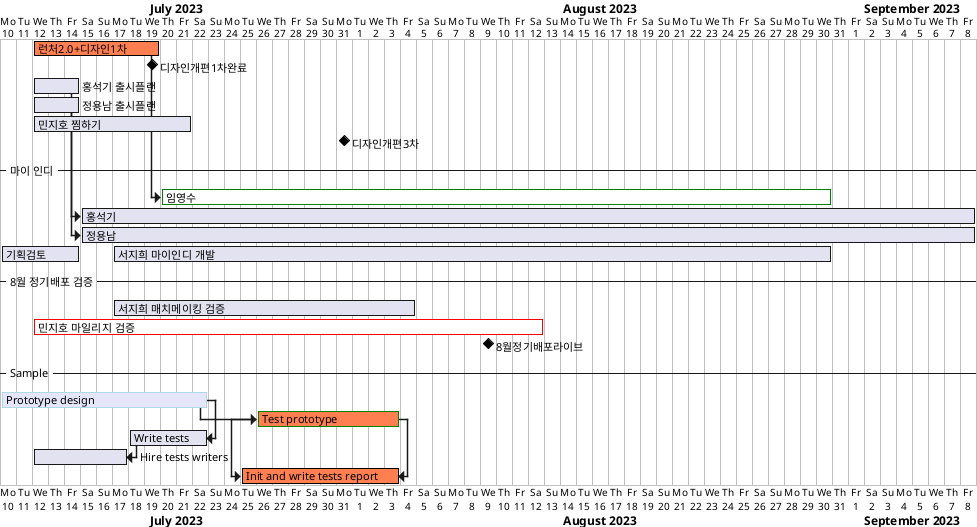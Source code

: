 @startgantt
'https://plantuml.com/gantt-diagram

Project starts 2023-07-10
[런처2.0+디자인1차] starts 2023-07-12 and ends 2023-07-19 and is colored in Coral/Black
[디자인개편1차완료] happens 2023-07-19
[홍석기 출시플랜] starts 2023-07-12 and ends 2023-07-14
[정용남 출시플랜] starts 2023-07-12 and ends 2023-07-14
[민지호 찜하기] starts 2023-07-12 and ends 2023-07-21
[디자인개편3차] happens 2023-07-31
-- 마이 인디 --
[임영수] starts after [런처2.0+디자인1차]'s end and ends 2023-08-30 and is colored in Light/Green
[홍석기] starts after [홍석기 출시플랜]'s end and ends 2023-09-08
[정용남] starts after [정용남 출시플랜]'s end and ends 2023-09-08
[기획검토] starts 2023-07-10 and ends 2023-07-14
[서지희 마이인디 개발] displays on same row as [기획검토]
[서지희 마이인디 개발] starts 2023-07-17 and ends 2023-08-30

-- 8월 정기배포 검증 --
[서지희 매치메이킹 검증] starts 2023-07-17 and ends 2023-08-04
[민지호 마일리지 검증] starts 2023-07-12 and ends 2023-08-12 and is colored in Light/Red
[8월정기배포라이브] happens 2023-08-09
-- Sample --
[Prototype design] lasts 13 days and is colored in Lavender/LightBlue
[Test prototype] lasts 9 days and is colored in Coral/Green and starts 3 days after [Prototype design]'s end
[Write tests] lasts 5 days and ends at [Prototype design]'s end
[Hire tests writers] lasts 6 days and ends at [Write tests]'s start
[Init and write tests report] is colored in Coral/black
[Init and write tests report] starts 1 day before [Test prototype]'s start and ends at [Test prototype]'s end
@endgantt